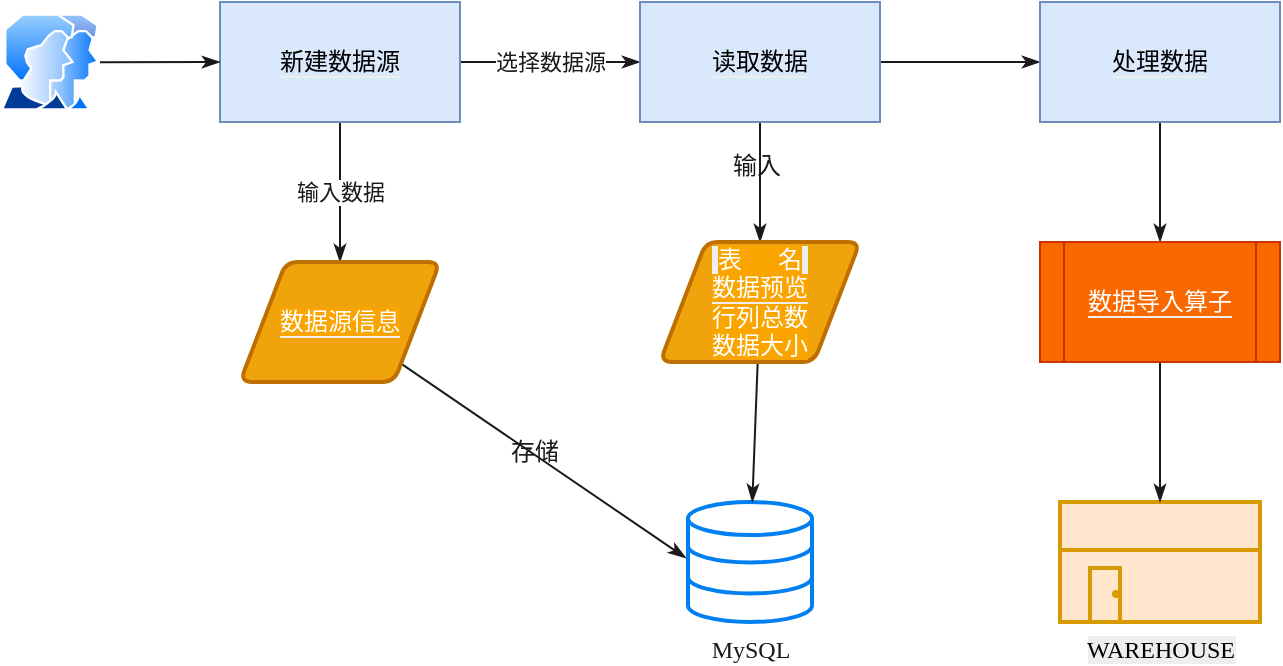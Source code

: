 <mxfile version="12.9.10" type="github">
  <diagram id="prtHgNgQTEPvFCAcTncT" name="Page-1">
    <mxGraphModel dx="1412" dy="851" grid="1" gridSize="10" guides="1" tooltips="1" connect="1" arrows="1" fold="1" page="1" pageScale="1" pageWidth="827" pageHeight="1169" math="0" shadow="0">
      <root>
        <mxCell id="0" />
        <mxCell id="1" parent="0" />
        <mxCell id="bM6j5mgx-3ahMwQYLQut-21" value="选择数据源" style="edgeStyle=none;rounded=0;orthogonalLoop=1;jettySize=auto;html=1;startArrow=none;startFill=0;endArrow=classicThin;endFill=1;strokeColor=#1A1A1A;strokeWidth=1;fontFamily=宋体;fontColor=#1A1A1A;shadow=0;" edge="1" parent="1" source="bM6j5mgx-3ahMwQYLQut-23" target="bM6j5mgx-3ahMwQYLQut-27">
          <mxGeometry relative="1" as="geometry" />
        </mxCell>
        <mxCell id="bM6j5mgx-3ahMwQYLQut-22" value="输入数据" style="edgeStyle=none;rounded=0;orthogonalLoop=1;jettySize=auto;html=1;shadow=0;startArrow=none;startFill=0;endArrow=classicThin;endFill=1;strokeColor=#1A1A1A;strokeWidth=1;fontFamily=宋体;fontColor=#1A1A1A;entryX=0.5;entryY=0;entryDx=0;entryDy=0;" edge="1" parent="1" source="bM6j5mgx-3ahMwQYLQut-23" target="bM6j5mgx-3ahMwQYLQut-36">
          <mxGeometry relative="1" as="geometry" />
        </mxCell>
        <mxCell id="bM6j5mgx-3ahMwQYLQut-23" value="&lt;span style=&quot;background-color: rgb(218 , 232 , 252)&quot;&gt;新建数据源&lt;/span&gt;" style="rounded=0;whiteSpace=wrap;html=1;shadow=0;labelBackgroundColor=#EEEEEE;strokeColor=#6c8ebf;fillColor=#dae8fc;fontFamily=宋体;" vertex="1" parent="1">
          <mxGeometry x="190" y="70" width="120" height="60" as="geometry" />
        </mxCell>
        <mxCell id="bM6j5mgx-3ahMwQYLQut-24" style="edgeStyle=none;rounded=0;orthogonalLoop=1;jettySize=auto;html=1;entryX=0.5;entryY=0;entryDx=0;entryDy=0;shadow=0;startArrow=none;startFill=0;endArrow=classicThin;endFill=1;strokeColor=#1A1A1A;strokeWidth=1;fontFamily=宋体;fontColor=#1A1A1A;" edge="1" parent="1" source="bM6j5mgx-3ahMwQYLQut-27" target="bM6j5mgx-3ahMwQYLQut-38">
          <mxGeometry relative="1" as="geometry" />
        </mxCell>
        <mxCell id="bM6j5mgx-3ahMwQYLQut-25" value="输入" style="text;html=1;align=center;verticalAlign=middle;resizable=0;points=[];fontFamily=宋体;fontColor=#1A1A1A;" vertex="1" connectable="0" parent="bM6j5mgx-3ahMwQYLQut-24">
          <mxGeometry x="-0.267" y="-2" relative="1" as="geometry">
            <mxPoint as="offset" />
          </mxGeometry>
        </mxCell>
        <mxCell id="bM6j5mgx-3ahMwQYLQut-26" value="" style="edgeStyle=none;rounded=0;orthogonalLoop=1;jettySize=auto;html=1;shadow=0;startArrow=none;startFill=0;endArrow=classicThin;endFill=1;strokeColor=#1A1A1A;strokeWidth=1;fontFamily=宋体;fontColor=#1A1A1A;" edge="1" parent="1" source="bM6j5mgx-3ahMwQYLQut-27" target="bM6j5mgx-3ahMwQYLQut-29">
          <mxGeometry relative="1" as="geometry" />
        </mxCell>
        <mxCell id="bM6j5mgx-3ahMwQYLQut-27" value="&lt;span style=&quot;background-color: rgb(218 , 232 , 252)&quot;&gt;读取数据&lt;/span&gt;" style="rounded=0;whiteSpace=wrap;html=1;shadow=0;labelBackgroundColor=#EEEEEE;strokeColor=#6c8ebf;fillColor=#dae8fc;fontFamily=宋体;" vertex="1" parent="1">
          <mxGeometry x="400" y="70" width="120" height="60" as="geometry" />
        </mxCell>
        <mxCell id="bM6j5mgx-3ahMwQYLQut-28" style="edgeStyle=none;rounded=0;orthogonalLoop=1;jettySize=auto;html=1;shadow=0;startArrow=none;startFill=0;endArrow=classicThin;endFill=1;strokeColor=#1A1A1A;strokeWidth=1;fontFamily=宋体;fontColor=#1A1A1A;entryX=0.5;entryY=0;entryDx=0;entryDy=0;" edge="1" parent="1" source="bM6j5mgx-3ahMwQYLQut-29" target="bM6j5mgx-3ahMwQYLQut-40">
          <mxGeometry relative="1" as="geometry">
            <mxPoint x="660" y="190" as="targetPoint" />
          </mxGeometry>
        </mxCell>
        <mxCell id="bM6j5mgx-3ahMwQYLQut-29" value="&lt;span style=&quot;background-color: rgb(218 , 232 , 252)&quot;&gt;处理数据&lt;/span&gt;" style="rounded=0;whiteSpace=wrap;html=1;shadow=0;labelBackgroundColor=#EEEEEE;strokeColor=#6c8ebf;fillColor=#dae8fc;fontFamily=宋体;" vertex="1" parent="1">
          <mxGeometry x="600" y="70" width="120" height="60" as="geometry" />
        </mxCell>
        <mxCell id="bM6j5mgx-3ahMwQYLQut-30" value="WAREHOUSE" style="verticalLabelPosition=bottom;html=1;verticalAlign=top;strokeWidth=2;shape=mxgraph.lean_mapping.warehouse;rounded=0;shadow=0;labelBackgroundColor=#EEEEEE;fillColor=#ffe6cc;fontFamily=宋体;strokeColor=#d79b00;" vertex="1" parent="1">
          <mxGeometry x="610" y="320" width="100" height="60" as="geometry" />
        </mxCell>
        <mxCell id="bM6j5mgx-3ahMwQYLQut-31" style="edgeStyle=none;rounded=0;orthogonalLoop=1;jettySize=auto;html=1;shadow=0;startArrow=none;startFill=0;endArrow=classicThin;endFill=1;strokeColor=#1A1A1A;strokeWidth=1;fontFamily=宋体;fontColor=#1A1A1A;" edge="1" parent="1" source="bM6j5mgx-3ahMwQYLQut-32" target="bM6j5mgx-3ahMwQYLQut-23">
          <mxGeometry relative="1" as="geometry" />
        </mxCell>
        <mxCell id="bM6j5mgx-3ahMwQYLQut-32" value="" style="aspect=fixed;perimeter=ellipsePerimeter;html=1;align=center;shadow=0;dashed=0;spacingTop=3;image;image=img/lib/active_directory/user_accounts.svg;rounded=0;labelBackgroundColor=#EEEEEE;strokeColor=#1A1A1A;fillColor=none;fontFamily=宋体;fontColor=#1A1A1A;" vertex="1" parent="1">
          <mxGeometry x="80" y="75.75" width="50" height="48.5" as="geometry" />
        </mxCell>
        <mxCell id="bM6j5mgx-3ahMwQYLQut-33" value="MySQL" style="html=1;verticalLabelPosition=bottom;align=center;labelBackgroundColor=#ffffff;verticalAlign=top;strokeWidth=2;strokeColor=#0080F0;shadow=0;dashed=0;shape=mxgraph.ios7.icons.data;rounded=0;fillColor=none;fontFamily=宋体;fontColor=#1A1A1A;" vertex="1" parent="1">
          <mxGeometry x="424" y="320" width="62" height="60" as="geometry" />
        </mxCell>
        <mxCell id="bM6j5mgx-3ahMwQYLQut-34" style="edgeStyle=none;rounded=0;orthogonalLoop=1;jettySize=auto;html=1;entryX=-0.016;entryY=0.467;entryDx=0;entryDy=0;entryPerimeter=0;shadow=0;startArrow=none;startFill=0;endArrow=classicThin;endFill=1;strokeColor=#1A1A1A;strokeWidth=1;fontFamily=宋体;fontColor=#1A1A1A;" edge="1" parent="1" source="bM6j5mgx-3ahMwQYLQut-36" target="bM6j5mgx-3ahMwQYLQut-33">
          <mxGeometry relative="1" as="geometry" />
        </mxCell>
        <mxCell id="bM6j5mgx-3ahMwQYLQut-35" value="存储" style="text;html=1;align=center;verticalAlign=middle;resizable=0;points=[];fontFamily=宋体;fontColor=#1A1A1A;" vertex="1" connectable="0" parent="bM6j5mgx-3ahMwQYLQut-34">
          <mxGeometry x="-0.072" y="1" relative="1" as="geometry">
            <mxPoint as="offset" />
          </mxGeometry>
        </mxCell>
        <mxCell id="bM6j5mgx-3ahMwQYLQut-36" value="&lt;font style=&quot;background-color: rgb(250 , 164 , 0)&quot;&gt;数据源信息&lt;/font&gt;" style="shape=parallelogram;html=1;strokeWidth=2;perimeter=parallelogramPerimeter;whiteSpace=wrap;rounded=1;arcSize=12;size=0.23;shadow=0;labelBackgroundColor=#EEEEEE;fillColor=#f0a30a;fontFamily=宋体;fontColor=#ffffff;strokeColor=#BD7000;" vertex="1" parent="1">
          <mxGeometry x="200" y="200" width="100" height="60" as="geometry" />
        </mxCell>
        <mxCell id="bM6j5mgx-3ahMwQYLQut-37" style="edgeStyle=none;rounded=0;orthogonalLoop=1;jettySize=auto;html=1;shadow=0;startArrow=none;startFill=0;endArrow=classicThin;endFill=1;strokeColor=#1A1A1A;strokeWidth=1;fontFamily=宋体;fontColor=#1A1A1A;" edge="1" parent="1" source="bM6j5mgx-3ahMwQYLQut-38" target="bM6j5mgx-3ahMwQYLQut-33">
          <mxGeometry relative="1" as="geometry">
            <mxPoint x="396" y="328" as="targetPoint" />
          </mxGeometry>
        </mxCell>
        <mxCell id="bM6j5mgx-3ahMwQYLQut-38" value="&lt;font style=&quot;background-color: rgb(250 , 164 , 0)&quot;&gt;表&amp;nbsp; &amp;nbsp; &amp;nbsp; 名&lt;br&gt;数据预览&lt;br&gt;行列总数&lt;br&gt;数据大小&lt;/font&gt;" style="shape=parallelogram;html=1;strokeWidth=2;perimeter=parallelogramPerimeter;whiteSpace=wrap;rounded=1;arcSize=12;size=0.23;shadow=0;labelBackgroundColor=#EEEEEE;fillColor=#f0a30a;fontFamily=宋体;fontColor=#ffffff;strokeColor=#BD7000;" vertex="1" parent="1">
          <mxGeometry x="410" y="190" width="100" height="60" as="geometry" />
        </mxCell>
        <mxCell id="bM6j5mgx-3ahMwQYLQut-39" style="edgeStyle=none;rounded=0;orthogonalLoop=1;jettySize=auto;html=1;shadow=0;startArrow=none;startFill=0;endArrow=classicThin;endFill=1;strokeColor=#1A1A1A;strokeWidth=1;fontFamily=宋体;fontColor=#1A1A1A;" edge="1" parent="1" source="bM6j5mgx-3ahMwQYLQut-40" target="bM6j5mgx-3ahMwQYLQut-30">
          <mxGeometry relative="1" as="geometry" />
        </mxCell>
        <mxCell id="bM6j5mgx-3ahMwQYLQut-40" value="&lt;span style=&quot;background-color: rgb(250 , 104 , 0)&quot;&gt;数据导入算子&lt;/span&gt;" style="shape=process;whiteSpace=wrap;html=1;backgroundOutline=1;rounded=0;shadow=0;labelBackgroundColor=#EEEEEE;strokeColor=#C73500;fillColor=#fa6800;fontFamily=宋体;fontColor=#ffffff;" vertex="1" parent="1">
          <mxGeometry x="600" y="190" width="120" height="60" as="geometry" />
        </mxCell>
      </root>
    </mxGraphModel>
  </diagram>
</mxfile>
